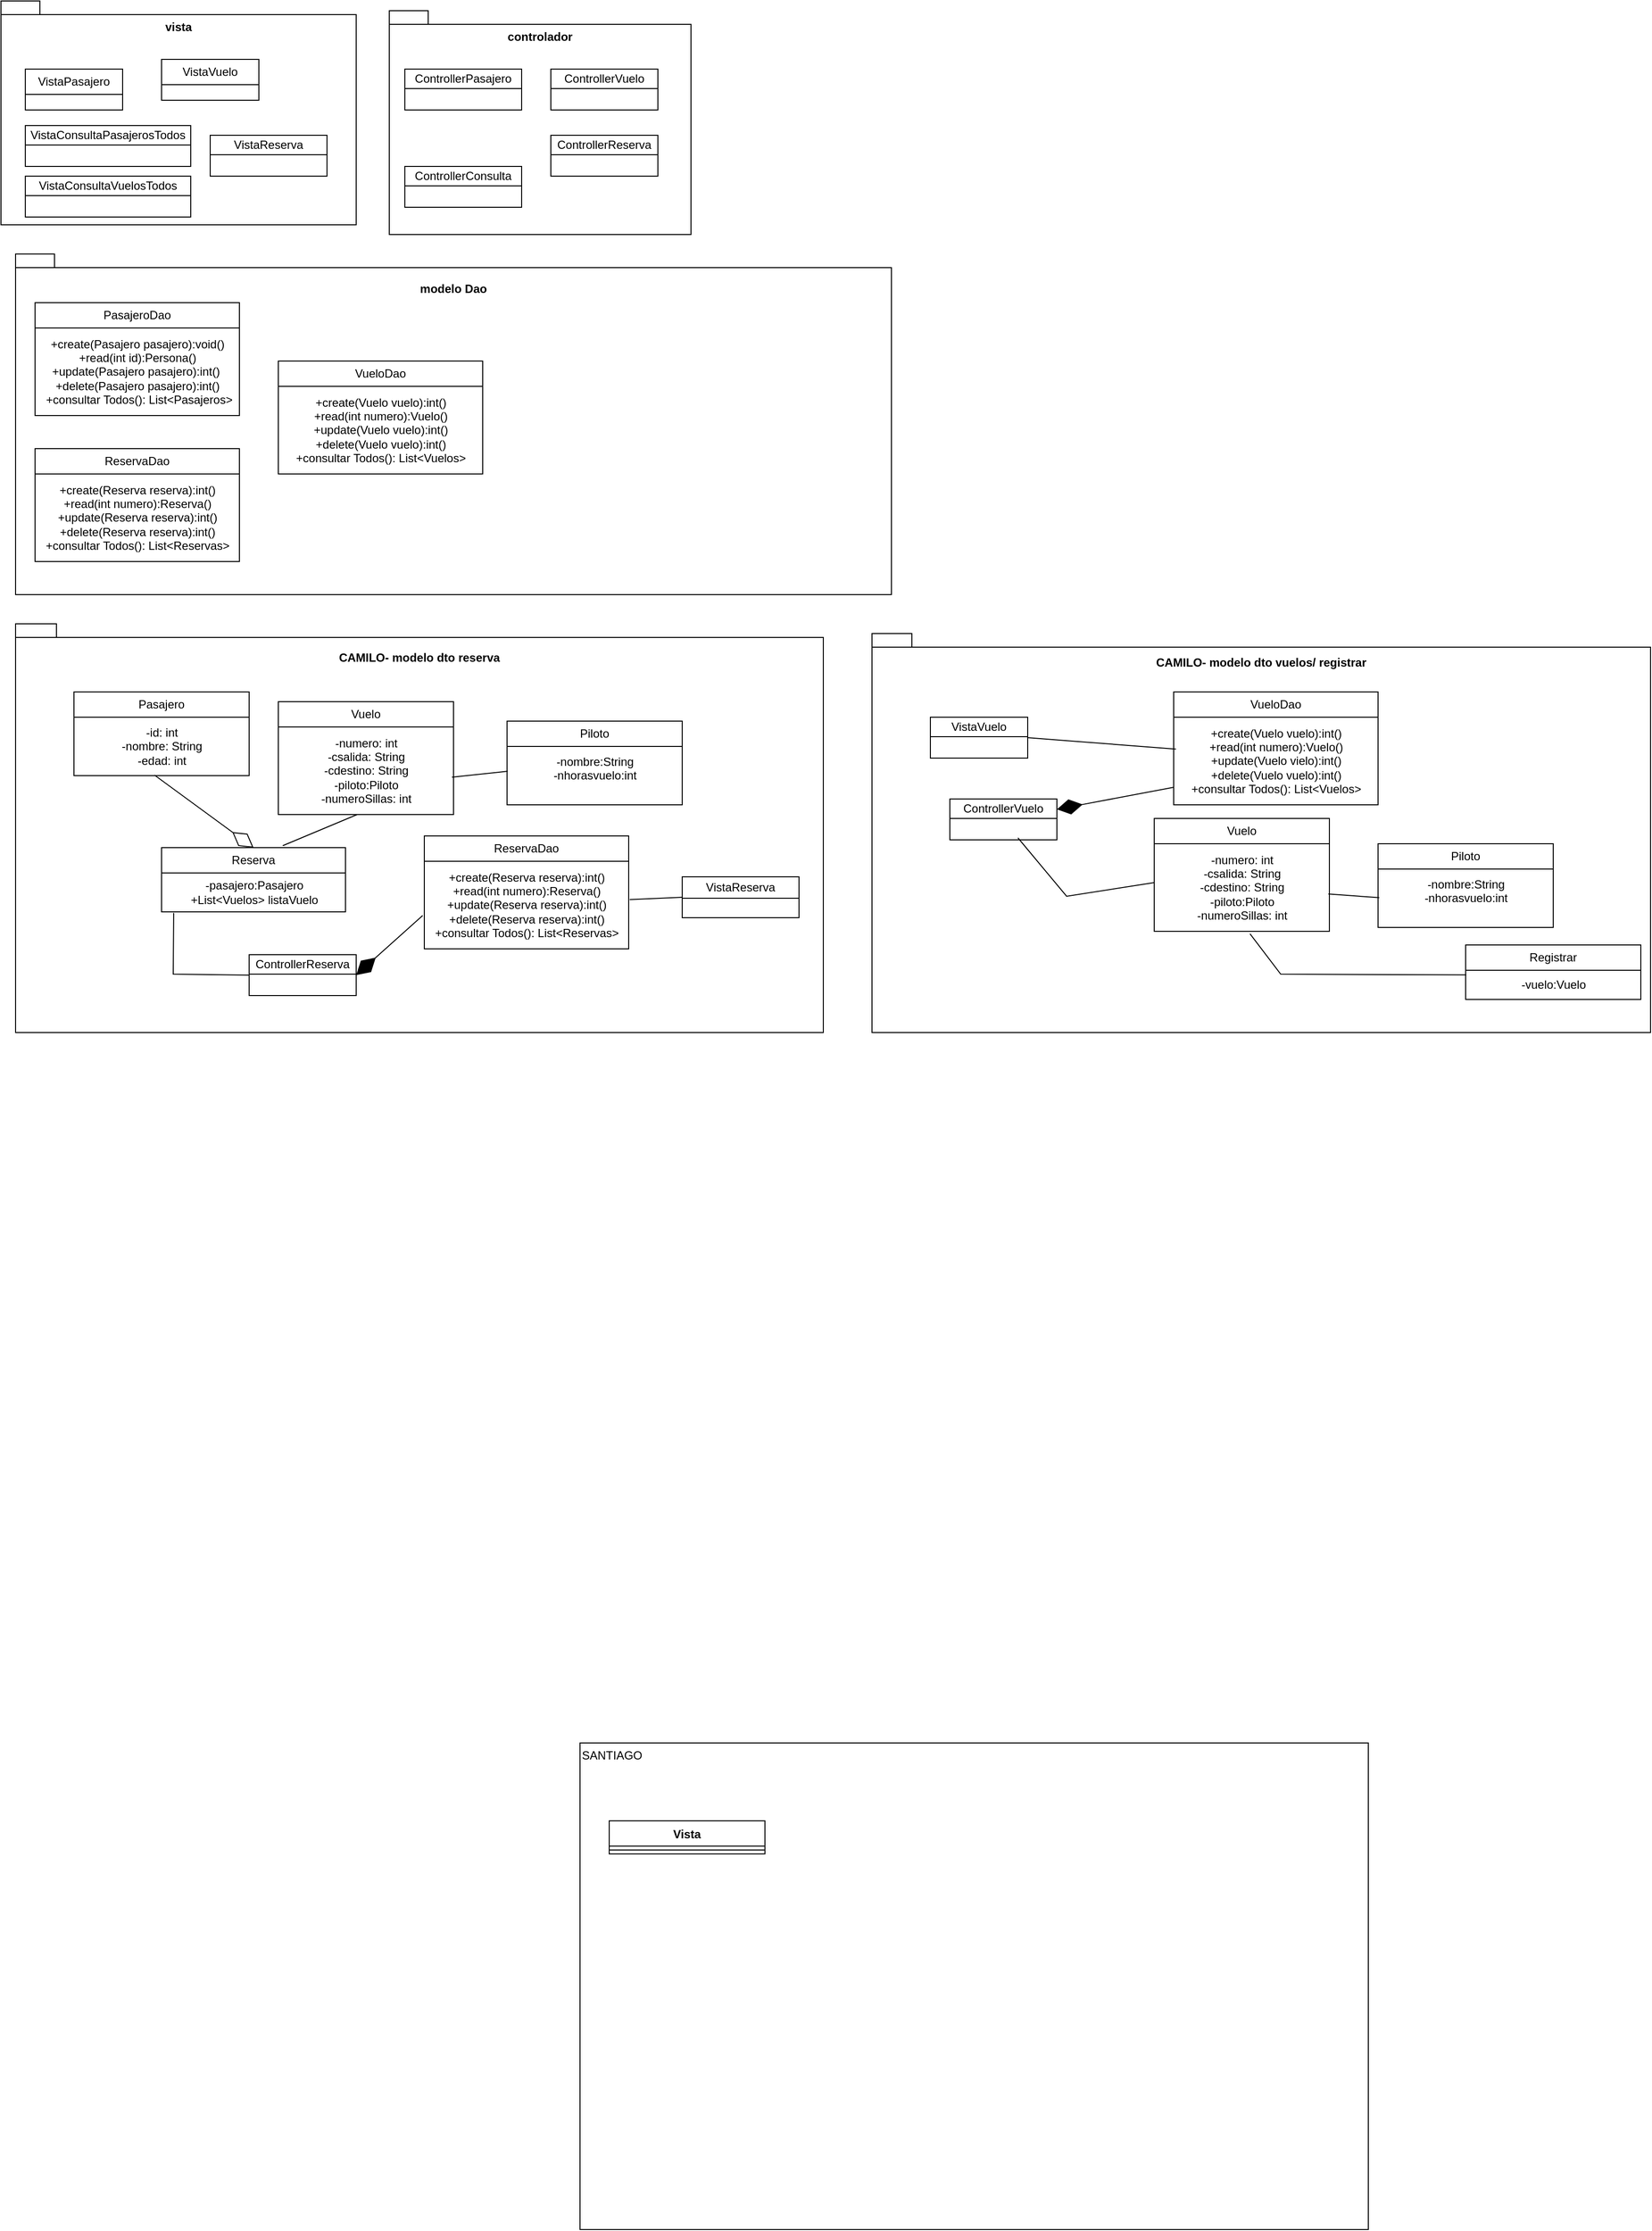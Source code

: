 <mxfile version="24.8.4">
  <diagram name="Página-1" id="D2b43SD90iTzMDB2sd6u">
    <mxGraphModel dx="1750" dy="870" grid="1" gridSize="10" guides="1" tooltips="1" connect="1" arrows="1" fold="1" page="1" pageScale="1" pageWidth="827" pageHeight="1169" background="#ffffff" math="0" shadow="0">
      <root>
        <mxCell id="0" />
        <mxCell id="1" parent="0" />
        <mxCell id="MU1d6jEA0dqG21eY0ADC-1" value="vista&lt;div&gt;&lt;br&gt;&lt;/div&gt;&lt;div&gt;&lt;br&gt;&lt;/div&gt;&lt;div&gt;&lt;br&gt;&lt;/div&gt;&lt;div&gt;&lt;br&gt;&lt;/div&gt;&lt;div&gt;&lt;br&gt;&lt;/div&gt;&lt;div&gt;&lt;br&gt;&lt;/div&gt;&lt;div&gt;&lt;br&gt;&lt;/div&gt;&lt;div&gt;&lt;br&gt;&lt;/div&gt;&lt;div&gt;&lt;br&gt;&lt;/div&gt;&lt;div&gt;&lt;br&gt;&lt;/div&gt;&lt;div&gt;&lt;br&gt;&lt;/div&gt;&lt;div&gt;&lt;br&gt;&lt;/div&gt;&lt;div&gt;&lt;br&gt;&lt;/div&gt;" style="shape=folder;fontStyle=1;spacingTop=10;tabWidth=40;tabHeight=14;tabPosition=left;html=1;whiteSpace=wrap;" parent="1" vertex="1">
          <mxGeometry x="15" width="365" height="230" as="geometry" />
        </mxCell>
        <mxCell id="MU1d6jEA0dqG21eY0ADC-3" value="VistaPasajero" style="swimlane;fontStyle=0;childLayout=stackLayout;horizontal=1;startSize=26;fillColor=none;horizontalStack=0;resizeParent=1;resizeParentMax=0;resizeLast=0;collapsible=1;marginBottom=0;whiteSpace=wrap;html=1;" parent="1" vertex="1">
          <mxGeometry x="40" y="70" width="100" height="42" as="geometry" />
        </mxCell>
        <mxCell id="MU1d6jEA0dqG21eY0ADC-7" value="VistaVuelo" style="swimlane;fontStyle=0;childLayout=stackLayout;horizontal=1;startSize=26;fillColor=none;horizontalStack=0;resizeParent=1;resizeParentMax=0;resizeLast=0;collapsible=1;marginBottom=0;whiteSpace=wrap;html=1;" parent="1" vertex="1">
          <mxGeometry x="180" y="60" width="100" height="42" as="geometry" />
        </mxCell>
        <mxCell id="MU1d6jEA0dqG21eY0ADC-9" style="edgeStyle=orthogonalEdgeStyle;rounded=0;orthogonalLoop=1;jettySize=auto;html=1;exitX=0.5;exitY=1;exitDx=0;exitDy=0;exitPerimeter=0;" parent="1" source="MU1d6jEA0dqG21eY0ADC-1" target="MU1d6jEA0dqG21eY0ADC-1" edge="1">
          <mxGeometry relative="1" as="geometry" />
        </mxCell>
        <mxCell id="MU1d6jEA0dqG21eY0ADC-10" value="controlador&lt;br&gt;&lt;div&gt;&lt;br&gt;&lt;/div&gt;&lt;div&gt;&lt;br&gt;&lt;/div&gt;&lt;div&gt;&lt;br&gt;&lt;/div&gt;&lt;div&gt;&lt;br&gt;&lt;/div&gt;&lt;div&gt;&lt;br&gt;&lt;/div&gt;&lt;div&gt;&lt;br&gt;&lt;/div&gt;&lt;div&gt;&lt;br&gt;&lt;/div&gt;&lt;div&gt;&lt;br&gt;&lt;/div&gt;&lt;div&gt;&lt;br&gt;&lt;/div&gt;&lt;div&gt;&lt;br&gt;&lt;/div&gt;&lt;div&gt;&lt;br&gt;&lt;/div&gt;&lt;div&gt;&lt;br&gt;&lt;/div&gt;&lt;div&gt;&lt;br&gt;&lt;/div&gt;" style="shape=folder;fontStyle=1;spacingTop=10;tabWidth=40;tabHeight=14;tabPosition=left;html=1;whiteSpace=wrap;" parent="1" vertex="1">
          <mxGeometry x="414" y="10" width="310" height="230" as="geometry" />
        </mxCell>
        <mxCell id="MU1d6jEA0dqG21eY0ADC-11" value="ControllerConsulta" style="swimlane;fontStyle=0;childLayout=stackLayout;horizontal=1;startSize=20;fillColor=none;horizontalStack=0;resizeParent=1;resizeParentMax=0;resizeLast=0;collapsible=1;marginBottom=0;whiteSpace=wrap;html=1;" parent="1" vertex="1">
          <mxGeometry x="430" y="170" width="120" height="42" as="geometry" />
        </mxCell>
        <mxCell id="MU1d6jEA0dqG21eY0ADC-13" value="ControllerReserva" style="swimlane;fontStyle=0;childLayout=stackLayout;horizontal=1;startSize=20;fillColor=none;horizontalStack=0;resizeParent=1;resizeParentMax=0;resizeLast=0;collapsible=1;marginBottom=0;whiteSpace=wrap;html=1;" parent="1" vertex="1">
          <mxGeometry x="580" y="138" width="110" height="42" as="geometry" />
        </mxCell>
        <mxCell id="MU1d6jEA0dqG21eY0ADC-14" value="&lt;div&gt;modelo Dao&lt;/div&gt;&lt;div&gt;&lt;br&gt;&lt;/div&gt;&lt;div&gt;&lt;br&gt;&lt;/div&gt;&lt;div&gt;&lt;br&gt;&lt;/div&gt;&lt;div&gt;&lt;br&gt;&lt;/div&gt;&lt;div&gt;&lt;br&gt;&lt;/div&gt;&lt;div&gt;&lt;br&gt;&lt;/div&gt;&lt;div&gt;&lt;br&gt;&lt;/div&gt;&lt;div&gt;&lt;br&gt;&lt;/div&gt;&lt;div&gt;&lt;br&gt;&lt;/div&gt;&lt;div&gt;&lt;br&gt;&lt;/div&gt;&lt;div&gt;&lt;br&gt;&lt;/div&gt;&lt;div&gt;&lt;br&gt;&lt;/div&gt;&lt;div&gt;&lt;br&gt;&lt;/div&gt;&lt;div&gt;&lt;br&gt;&lt;/div&gt;&lt;div&gt;&lt;br&gt;&lt;/div&gt;&lt;div&gt;&lt;br&gt;&lt;/div&gt;&lt;div&gt;&lt;br&gt;&lt;/div&gt;&lt;div&gt;&lt;br&gt;&lt;/div&gt;&lt;div&gt;&lt;br&gt;&lt;/div&gt;&lt;div&gt;&lt;br&gt;&lt;/div&gt;" style="shape=folder;fontStyle=1;spacingTop=10;tabWidth=40;tabHeight=14;tabPosition=left;html=1;whiteSpace=wrap;" parent="1" vertex="1">
          <mxGeometry x="30" y="260" width="900" height="350" as="geometry" />
        </mxCell>
        <mxCell id="MU1d6jEA0dqG21eY0ADC-15" value="PasajeroDao" style="swimlane;fontStyle=0;childLayout=stackLayout;horizontal=1;startSize=26;fillColor=none;horizontalStack=0;resizeParent=1;resizeParentMax=0;resizeLast=0;collapsible=1;marginBottom=0;whiteSpace=wrap;html=1;" parent="1" vertex="1">
          <mxGeometry x="50" y="310" width="210" height="116" as="geometry" />
        </mxCell>
        <mxCell id="MU1d6jEA0dqG21eY0ADC-16" value="+create(Pasajero pasajero):void()&lt;div&gt;&amp;nbsp;+read(int id):Persona()&amp;nbsp;&lt;/div&gt;&lt;div&gt;+update(Pasajero pasajero):int()&amp;nbsp;&lt;/div&gt;&lt;div&gt;+delete(Pasajero pasajero):int()&lt;/div&gt;&lt;div&gt;&amp;nbsp;+consultar Todos(): List&amp;lt;Pasajeros&amp;gt;&lt;/div&gt;" style="text;html=1;align=center;verticalAlign=middle;resizable=0;points=[];autosize=1;strokeColor=none;fillColor=none;" parent="MU1d6jEA0dqG21eY0ADC-15" vertex="1">
          <mxGeometry y="26" width="210" height="90" as="geometry" />
        </mxCell>
        <mxCell id="MU1d6jEA0dqG21eY0ADC-17" value="VueloDao" style="swimlane;fontStyle=0;childLayout=stackLayout;horizontal=1;startSize=26;fillColor=none;horizontalStack=0;resizeParent=1;resizeParentMax=0;resizeLast=0;collapsible=1;marginBottom=0;whiteSpace=wrap;html=1;" parent="1" vertex="1">
          <mxGeometry x="300" y="370" width="210" height="116" as="geometry" />
        </mxCell>
        <mxCell id="MU1d6jEA0dqG21eY0ADC-18" value="&lt;div&gt;+create(Vuelo vuelo):int()&lt;/div&gt;&lt;div&gt;+read(int numero):Vuelo()&lt;/div&gt;&lt;div&gt;+update(Vuelo vuelo):int()&lt;/div&gt;&lt;div&gt;+delete(Vuelo vuelo):int()&lt;/div&gt;&lt;div&gt;+consultar Todos(): List&amp;lt;Vuelos&amp;gt;&lt;/div&gt;" style="text;html=1;align=center;verticalAlign=middle;resizable=0;points=[];autosize=1;strokeColor=none;fillColor=none;" parent="MU1d6jEA0dqG21eY0ADC-17" vertex="1">
          <mxGeometry y="26" width="210" height="90" as="geometry" />
        </mxCell>
        <mxCell id="MU1d6jEA0dqG21eY0ADC-19" value="&lt;div&gt;CAMILO- modelo dto reserva&lt;/div&gt;&lt;div&gt;&lt;br&gt;&lt;/div&gt;&lt;div&gt;&lt;br&gt;&lt;/div&gt;&lt;div&gt;&lt;br&gt;&lt;/div&gt;&lt;div&gt;&lt;br&gt;&lt;/div&gt;&lt;div&gt;&lt;br&gt;&lt;/div&gt;&lt;div&gt;&lt;br&gt;&lt;/div&gt;&lt;div&gt;&lt;br&gt;&lt;/div&gt;&lt;div&gt;&lt;br&gt;&lt;/div&gt;&lt;div&gt;&lt;br&gt;&lt;/div&gt;&lt;div&gt;&lt;br&gt;&lt;/div&gt;&lt;div&gt;&lt;br&gt;&lt;/div&gt;&lt;div&gt;&lt;br&gt;&lt;/div&gt;&lt;div&gt;&lt;br&gt;&lt;/div&gt;&lt;div&gt;&lt;br&gt;&lt;/div&gt;&lt;div&gt;&lt;br&gt;&lt;/div&gt;&lt;div&gt;&lt;br&gt;&lt;/div&gt;&lt;div&gt;&lt;br&gt;&lt;/div&gt;&lt;div&gt;&lt;br&gt;&lt;/div&gt;&lt;div&gt;&lt;br&gt;&lt;/div&gt;&lt;div&gt;&lt;br&gt;&lt;/div&gt;&lt;div&gt;&lt;br&gt;&lt;/div&gt;&lt;div&gt;&lt;br&gt;&lt;/div&gt;&lt;div&gt;&lt;br&gt;&lt;/div&gt;&lt;div&gt;&lt;br&gt;&lt;/div&gt;&lt;div&gt;&lt;br&gt;&lt;/div&gt;" style="shape=folder;fontStyle=1;spacingTop=10;tabWidth=40;tabHeight=14;tabPosition=left;html=1;whiteSpace=wrap;" parent="1" vertex="1">
          <mxGeometry x="30" y="640" width="830" height="420" as="geometry" />
        </mxCell>
        <mxCell id="MU1d6jEA0dqG21eY0ADC-21" value="Pasajero" style="swimlane;fontStyle=0;childLayout=stackLayout;horizontal=1;startSize=26;fillColor=none;horizontalStack=0;resizeParent=1;resizeParentMax=0;resizeLast=0;collapsible=1;marginBottom=0;whiteSpace=wrap;html=1;" parent="1" vertex="1">
          <mxGeometry x="90" y="710" width="180" height="86" as="geometry" />
        </mxCell>
        <mxCell id="MU1d6jEA0dqG21eY0ADC-20" value="-id: int&lt;div&gt;-nombre: String&lt;/div&gt;&lt;div&gt;-edad: int&lt;/div&gt;" style="text;html=1;align=center;verticalAlign=middle;resizable=0;points=[];autosize=1;strokeColor=none;fillColor=none;" parent="MU1d6jEA0dqG21eY0ADC-21" vertex="1">
          <mxGeometry y="26" width="180" height="60" as="geometry" />
        </mxCell>
        <mxCell id="MU1d6jEA0dqG21eY0ADC-22" value="Vuelo" style="swimlane;fontStyle=0;childLayout=stackLayout;horizontal=1;startSize=26;fillColor=none;horizontalStack=0;resizeParent=1;resizeParentMax=0;resizeLast=0;collapsible=1;marginBottom=0;whiteSpace=wrap;html=1;" parent="1" vertex="1">
          <mxGeometry x="300" y="720" width="180" height="116" as="geometry" />
        </mxCell>
        <mxCell id="MU1d6jEA0dqG21eY0ADC-23" value="-numero: int&lt;div&gt;-csalida: String&lt;br&gt;&lt;div&gt;-cdestino: String&lt;/div&gt;&lt;div&gt;&lt;span style=&quot;background-color: initial;&quot;&gt;-piloto:Piloto&lt;/span&gt;&lt;/div&gt;&lt;div&gt;&lt;span style=&quot;background-color: initial;&quot;&gt;-numeroSillas: int&lt;/span&gt;&lt;/div&gt;&lt;/div&gt;" style="text;html=1;align=center;verticalAlign=middle;resizable=0;points=[];autosize=1;strokeColor=none;fillColor=none;" parent="MU1d6jEA0dqG21eY0ADC-22" vertex="1">
          <mxGeometry y="26" width="180" height="90" as="geometry" />
        </mxCell>
        <mxCell id="MU1d6jEA0dqG21eY0ADC-24" value="Reserva" style="swimlane;fontStyle=0;childLayout=stackLayout;horizontal=1;startSize=26;fillColor=none;horizontalStack=0;resizeParent=1;resizeParentMax=0;resizeLast=0;collapsible=1;marginBottom=0;whiteSpace=wrap;html=1;" parent="1" vertex="1">
          <mxGeometry x="180" y="870" width="189" height="66" as="geometry" />
        </mxCell>
        <mxCell id="MU1d6jEA0dqG21eY0ADC-25" value="-pasajero:Pasajero&lt;div&gt;+&lt;span style=&quot;background-color: initial;&quot;&gt;List&amp;lt;Vuelos&amp;gt; listaVuelo&lt;/span&gt;&lt;/div&gt;" style="text;html=1;align=center;verticalAlign=middle;resizable=0;points=[];autosize=1;strokeColor=none;fillColor=none;" parent="MU1d6jEA0dqG21eY0ADC-24" vertex="1">
          <mxGeometry y="26" width="189" height="40" as="geometry" />
        </mxCell>
        <mxCell id="MU1d6jEA0dqG21eY0ADC-27" value="" style="endArrow=diamondThin;endFill=0;endSize=24;html=1;rounded=0;entryX=0.5;entryY=0;entryDx=0;entryDy=0;exitX=0.46;exitY=0.992;exitDx=0;exitDy=0;exitPerimeter=0;" parent="1" source="MU1d6jEA0dqG21eY0ADC-20" target="MU1d6jEA0dqG21eY0ADC-24" edge="1">
          <mxGeometry width="160" relative="1" as="geometry">
            <mxPoint x="190" y="800" as="sourcePoint" />
            <mxPoint x="250" y="840" as="targetPoint" />
          </mxGeometry>
        </mxCell>
        <mxCell id="MU1d6jEA0dqG21eY0ADC-29" value="" style="endArrow=none;html=1;rounded=0;exitX=0.659;exitY=-0.03;exitDx=0;exitDy=0;exitPerimeter=0;entryX=0.45;entryY=1;entryDx=0;entryDy=0;entryPerimeter=0;" parent="1" source="MU1d6jEA0dqG21eY0ADC-24" target="MU1d6jEA0dqG21eY0ADC-23" edge="1">
          <mxGeometry width="50" height="50" relative="1" as="geometry">
            <mxPoint x="350" y="880" as="sourcePoint" />
            <mxPoint x="400" y="830" as="targetPoint" />
          </mxGeometry>
        </mxCell>
        <mxCell id="MU1d6jEA0dqG21eY0ADC-37" value="ControllerPasajero" style="swimlane;fontStyle=0;childLayout=stackLayout;horizontal=1;startSize=20;fillColor=none;horizontalStack=0;resizeParent=1;resizeParentMax=0;resizeLast=0;collapsible=1;marginBottom=0;whiteSpace=wrap;html=1;" parent="1" vertex="1">
          <mxGeometry x="430" y="70" width="120" height="42" as="geometry" />
        </mxCell>
        <mxCell id="MU1d6jEA0dqG21eY0ADC-38" value="VistaConsultaPasajerosTodos" style="swimlane;fontStyle=0;childLayout=stackLayout;horizontal=1;startSize=20;fillColor=none;horizontalStack=0;resizeParent=1;resizeParentMax=0;resizeLast=0;collapsible=1;marginBottom=0;whiteSpace=wrap;html=1;" parent="1" vertex="1">
          <mxGeometry x="40" y="128" width="170" height="42" as="geometry" />
        </mxCell>
        <mxCell id="MU1d6jEA0dqG21eY0ADC-39" value="VistaConsultaVuelosTodos" style="swimlane;fontStyle=0;childLayout=stackLayout;horizontal=1;startSize=20;fillColor=none;horizontalStack=0;resizeParent=1;resizeParentMax=0;resizeLast=0;collapsible=1;marginBottom=0;whiteSpace=wrap;html=1;" parent="1" vertex="1">
          <mxGeometry x="40" y="180" width="170" height="42" as="geometry" />
        </mxCell>
        <mxCell id="wlKA28R3TqyM8i0Oc9jU-1" value="SANTIAGO&lt;div&gt;&lt;br&gt;&lt;/div&gt;&lt;div&gt;&lt;br&gt;&lt;/div&gt;&lt;div&gt;&lt;br&gt;&lt;/div&gt;&lt;div&gt;&lt;br&gt;&lt;/div&gt;&lt;div&gt;&lt;br&gt;&lt;/div&gt;&lt;div&gt;&lt;br&gt;&lt;/div&gt;&lt;div&gt;&lt;br&gt;&lt;/div&gt;&lt;div&gt;&lt;br&gt;&lt;/div&gt;&lt;div&gt;&lt;br&gt;&lt;/div&gt;&lt;div&gt;&lt;br&gt;&lt;/div&gt;&lt;div&gt;&lt;br&gt;&lt;/div&gt;&lt;div&gt;&lt;br&gt;&lt;/div&gt;&lt;div&gt;&lt;br&gt;&lt;/div&gt;&lt;div&gt;&lt;br&gt;&lt;/div&gt;&lt;div&gt;&lt;br&gt;&lt;/div&gt;&lt;div&gt;&lt;br&gt;&lt;/div&gt;&lt;div&gt;&lt;br&gt;&lt;/div&gt;&lt;div&gt;&lt;br&gt;&lt;/div&gt;&lt;div&gt;&lt;br&gt;&lt;/div&gt;&lt;div&gt;&lt;br&gt;&lt;/div&gt;&lt;div&gt;&lt;br&gt;&lt;/div&gt;&lt;div&gt;&lt;br&gt;&lt;/div&gt;&lt;div&gt;&lt;br&gt;&lt;/div&gt;&lt;div&gt;&lt;br&gt;&lt;/div&gt;&lt;div&gt;&lt;br&gt;&lt;/div&gt;&lt;div&gt;&lt;br&gt;&lt;/div&gt;&lt;div&gt;&lt;br&gt;&lt;/div&gt;&lt;div&gt;&lt;br&gt;&lt;/div&gt;&lt;div&gt;&lt;br&gt;&lt;/div&gt;&lt;div&gt;&lt;br&gt;&lt;/div&gt;&lt;div&gt;&lt;br&gt;&lt;/div&gt;&lt;div&gt;&lt;br&gt;&lt;/div&gt;&lt;div&gt;&lt;br&gt;&lt;/div&gt;" style="html=1;whiteSpace=wrap;align=left;" parent="1" vertex="1">
          <mxGeometry x="610" y="1790" width="810" height="500" as="geometry" />
        </mxCell>
        <mxCell id="wlKA28R3TqyM8i0Oc9jU-2" value="Vista" style="swimlane;fontStyle=1;align=center;verticalAlign=top;childLayout=stackLayout;horizontal=1;startSize=26;horizontalStack=0;resizeParent=1;resizeParentMax=0;resizeLast=0;collapsible=1;marginBottom=0;whiteSpace=wrap;html=1;" parent="1" vertex="1">
          <mxGeometry x="640" y="1870" width="160" height="34" as="geometry" />
        </mxCell>
        <mxCell id="wlKA28R3TqyM8i0Oc9jU-4" value="" style="line;strokeWidth=1;fillColor=none;align=left;verticalAlign=middle;spacingTop=-1;spacingLeft=3;spacingRight=3;rotatable=0;labelPosition=right;points=[];portConstraint=eastwest;strokeColor=inherit;" parent="wlKA28R3TqyM8i0Oc9jU-2" vertex="1">
          <mxGeometry y="26" width="160" height="8" as="geometry" />
        </mxCell>
        <mxCell id="HE2f6J4UmbR49Z0aNWVk-1" value="&lt;div&gt;&lt;div&gt;CAMILO- modelo dto vuelos/ registrar&lt;/div&gt;&lt;div&gt;&lt;br&gt;&lt;/div&gt;&lt;div&gt;&lt;br&gt;&lt;/div&gt;&lt;div&gt;&lt;br&gt;&lt;/div&gt;&lt;div&gt;&lt;br&gt;&lt;/div&gt;&lt;div&gt;&lt;br&gt;&lt;/div&gt;&lt;div&gt;&lt;br&gt;&lt;/div&gt;&lt;div&gt;&lt;br&gt;&lt;/div&gt;&lt;div&gt;&lt;br&gt;&lt;/div&gt;&lt;div&gt;&lt;br&gt;&lt;/div&gt;&lt;div&gt;&lt;br&gt;&lt;/div&gt;&lt;div&gt;&lt;br&gt;&lt;/div&gt;&lt;div&gt;&lt;br&gt;&lt;/div&gt;&lt;div&gt;&lt;br&gt;&lt;/div&gt;&lt;div&gt;&lt;br&gt;&lt;/div&gt;&lt;div&gt;&lt;br&gt;&lt;/div&gt;&lt;div&gt;&lt;br&gt;&lt;/div&gt;&lt;div&gt;&lt;br&gt;&lt;/div&gt;&lt;div&gt;&lt;br&gt;&lt;/div&gt;&lt;div&gt;&lt;br&gt;&lt;/div&gt;&lt;div&gt;&lt;br&gt;&lt;/div&gt;&lt;div&gt;&lt;br&gt;&lt;/div&gt;&lt;div&gt;&lt;br&gt;&lt;/div&gt;&lt;div&gt;&lt;br&gt;&lt;/div&gt;&lt;div&gt;&lt;br&gt;&lt;/div&gt;&lt;div&gt;&lt;br&gt;&lt;/div&gt;&lt;/div&gt;" style="shape=folder;fontStyle=1;spacingTop=10;tabWidth=40;tabHeight=14;tabPosition=left;html=1;whiteSpace=wrap;" parent="1" vertex="1">
          <mxGeometry x="910" y="650" width="800" height="410" as="geometry" />
        </mxCell>
        <mxCell id="HE2f6J4UmbR49Z0aNWVk-5" value="VueloDao" style="swimlane;fontStyle=0;childLayout=stackLayout;horizontal=1;startSize=26;fillColor=none;horizontalStack=0;resizeParent=1;resizeParentMax=0;resizeLast=0;collapsible=1;marginBottom=0;whiteSpace=wrap;html=1;" parent="1" vertex="1">
          <mxGeometry x="1220" y="710" width="210" height="116" as="geometry" />
        </mxCell>
        <mxCell id="HE2f6J4UmbR49Z0aNWVk-6" value="&lt;div&gt;+create(Vuelo vuelo):int()&lt;/div&gt;&lt;div&gt;+read(int numero):Vuelo()&lt;/div&gt;&lt;div&gt;+update(Vuelo vielo):int()&lt;/div&gt;&lt;div&gt;+delete(Vuelo vuelo):int()&lt;/div&gt;&lt;div&gt;+consultar Todos(): List&amp;lt;Vuelos&amp;gt;&lt;/div&gt;" style="text;html=1;align=center;verticalAlign=middle;resizable=0;points=[];autosize=1;strokeColor=none;fillColor=none;" parent="HE2f6J4UmbR49Z0aNWVk-5" vertex="1">
          <mxGeometry y="26" width="210" height="90" as="geometry" />
        </mxCell>
        <mxCell id="HE2f6J4UmbR49Z0aNWVk-7" value="Vuelo" style="swimlane;fontStyle=0;childLayout=stackLayout;horizontal=1;startSize=26;fillColor=none;horizontalStack=0;resizeParent=1;resizeParentMax=0;resizeLast=0;collapsible=1;marginBottom=0;whiteSpace=wrap;html=1;" parent="1" vertex="1">
          <mxGeometry x="1200" y="840" width="180" height="116" as="geometry" />
        </mxCell>
        <mxCell id="HE2f6J4UmbR49Z0aNWVk-8" value="-numero: int&lt;div&gt;-csalida: String&lt;br&gt;&lt;div&gt;-cdestino: String&lt;/div&gt;&lt;div&gt;&lt;span style=&quot;background-color: initial;&quot;&gt;-piloto:Piloto&lt;/span&gt;&lt;/div&gt;&lt;div&gt;&lt;span style=&quot;background-color: initial;&quot;&gt;-numeroSillas: int&lt;/span&gt;&lt;/div&gt;&lt;/div&gt;" style="text;html=1;align=center;verticalAlign=middle;resizable=0;points=[];autosize=1;strokeColor=none;fillColor=none;" parent="HE2f6J4UmbR49Z0aNWVk-7" vertex="1">
          <mxGeometry y="26" width="180" height="90" as="geometry" />
        </mxCell>
        <mxCell id="HE2f6J4UmbR49Z0aNWVk-9" value="Registrar" style="swimlane;fontStyle=0;childLayout=stackLayout;horizontal=1;startSize=26;fillColor=none;horizontalStack=0;resizeParent=1;resizeParentMax=0;resizeLast=0;collapsible=1;marginBottom=0;whiteSpace=wrap;html=1;" parent="1" vertex="1">
          <mxGeometry x="1520" y="970" width="180" height="56" as="geometry" />
        </mxCell>
        <mxCell id="HE2f6J4UmbR49Z0aNWVk-10" value="-vuelo:Vuelo" style="text;html=1;align=center;verticalAlign=middle;resizable=0;points=[];autosize=1;strokeColor=none;fillColor=none;" parent="HE2f6J4UmbR49Z0aNWVk-9" vertex="1">
          <mxGeometry y="26" width="180" height="30" as="geometry" />
        </mxCell>
        <mxCell id="HE2f6J4UmbR49Z0aNWVk-12" value="Piloto" style="swimlane;fontStyle=0;childLayout=stackLayout;horizontal=1;startSize=26;fillColor=none;horizontalStack=0;resizeParent=1;resizeParentMax=0;resizeLast=0;collapsible=1;marginBottom=0;whiteSpace=wrap;html=1;" parent="1" vertex="1">
          <mxGeometry x="1430" y="866" width="180" height="86" as="geometry" />
        </mxCell>
        <mxCell id="HE2f6J4UmbR49Z0aNWVk-13" value="-nombre:String&lt;div&gt;-nhorasvuelo:int&lt;div&gt;&lt;br&gt;&lt;/div&gt;&lt;/div&gt;" style="text;html=1;align=center;verticalAlign=middle;resizable=0;points=[];autosize=1;strokeColor=none;fillColor=none;" parent="HE2f6J4UmbR49Z0aNWVk-12" vertex="1">
          <mxGeometry y="26" width="180" height="60" as="geometry" />
        </mxCell>
        <mxCell id="HE2f6J4UmbR49Z0aNWVk-14" value="" style="endArrow=none;html=1;rounded=0;exitX=0.994;exitY=0.574;exitDx=0;exitDy=0;exitPerimeter=0;entryX=0.007;entryY=0.49;entryDx=0;entryDy=0;entryPerimeter=0;" parent="1" source="HE2f6J4UmbR49Z0aNWVk-8" target="HE2f6J4UmbR49Z0aNWVk-13" edge="1">
          <mxGeometry width="50" height="50" relative="1" as="geometry">
            <mxPoint x="1244" y="943" as="sourcePoint" />
            <mxPoint x="1320" y="881" as="targetPoint" />
            <Array as="points" />
          </mxGeometry>
        </mxCell>
        <mxCell id="HE2f6J4UmbR49Z0aNWVk-15" value="Piloto" style="swimlane;fontStyle=0;childLayout=stackLayout;horizontal=1;startSize=26;fillColor=none;horizontalStack=0;resizeParent=1;resizeParentMax=0;resizeLast=0;collapsible=1;marginBottom=0;whiteSpace=wrap;html=1;" parent="1" vertex="1">
          <mxGeometry x="535" y="740" width="180" height="86" as="geometry" />
        </mxCell>
        <mxCell id="HE2f6J4UmbR49Z0aNWVk-16" value="-nombre:String&lt;div&gt;-nhorasvuelo:int&lt;div&gt;&lt;br&gt;&lt;/div&gt;&lt;/div&gt;" style="text;html=1;align=center;verticalAlign=middle;resizable=0;points=[];autosize=1;strokeColor=none;fillColor=none;" parent="HE2f6J4UmbR49Z0aNWVk-15" vertex="1">
          <mxGeometry y="26" width="180" height="60" as="geometry" />
        </mxCell>
        <mxCell id="HE2f6J4UmbR49Z0aNWVk-17" value="" style="endArrow=none;html=1;rounded=0;exitX=0.991;exitY=0.573;exitDx=0;exitDy=0;exitPerimeter=0;entryX=0.004;entryY=0.425;entryDx=0;entryDy=0;entryPerimeter=0;" parent="1" source="MU1d6jEA0dqG21eY0ADC-23" target="HE2f6J4UmbR49Z0aNWVk-16" edge="1">
          <mxGeometry width="50" height="50" relative="1" as="geometry">
            <mxPoint x="315" y="878" as="sourcePoint" />
            <mxPoint x="391" y="846" as="targetPoint" />
          </mxGeometry>
        </mxCell>
        <mxCell id="HE2f6J4UmbR49Z0aNWVk-18" value="" style="endArrow=none;html=1;rounded=0;exitX=0.547;exitY=1.029;exitDx=0;exitDy=0;exitPerimeter=0;entryX=0.004;entryY=0.16;entryDx=0;entryDy=0;entryPerimeter=0;" parent="1" source="HE2f6J4UmbR49Z0aNWVk-8" target="HE2f6J4UmbR49Z0aNWVk-10" edge="1">
          <mxGeometry width="50" height="50" relative="1" as="geometry">
            <mxPoint x="1439" y="838" as="sourcePoint" />
            <mxPoint x="1499" y="847" as="targetPoint" />
            <Array as="points">
              <mxPoint x="1330" y="1000" />
            </Array>
          </mxGeometry>
        </mxCell>
        <mxCell id="HE2f6J4UmbR49Z0aNWVk-19" value="ControllerVuelo" style="swimlane;fontStyle=0;childLayout=stackLayout;horizontal=1;startSize=20;fillColor=none;horizontalStack=0;resizeParent=1;resizeParentMax=0;resizeLast=0;collapsible=1;marginBottom=0;whiteSpace=wrap;html=1;" parent="1" vertex="1">
          <mxGeometry x="990" y="820" width="110" height="42" as="geometry" />
        </mxCell>
        <mxCell id="HE2f6J4UmbR49Z0aNWVk-20" value="VistaVuelo" style="swimlane;fontStyle=0;childLayout=stackLayout;horizontal=1;startSize=20;fillColor=none;horizontalStack=0;resizeParent=1;resizeParentMax=0;resizeLast=0;collapsible=1;marginBottom=0;whiteSpace=wrap;html=1;" parent="1" vertex="1">
          <mxGeometry x="970" y="736" width="100" height="42" as="geometry" />
        </mxCell>
        <mxCell id="HE2f6J4UmbR49Z0aNWVk-21" value="" style="endArrow=diamondThin;endFill=1;endSize=24;html=1;rounded=0;exitX=0;exitY=0.8;exitDx=0;exitDy=0;exitPerimeter=0;" parent="1" source="HE2f6J4UmbR49Z0aNWVk-6" target="HE2f6J4UmbR49Z0aNWVk-19" edge="1">
          <mxGeometry width="160" relative="1" as="geometry">
            <mxPoint x="1160" y="890" as="sourcePoint" />
            <mxPoint x="1320" y="890" as="targetPoint" />
          </mxGeometry>
        </mxCell>
        <mxCell id="HE2f6J4UmbR49Z0aNWVk-22" value="" style="endArrow=none;html=1;rounded=0;entryX=-0.002;entryY=0.444;entryDx=0;entryDy=0;entryPerimeter=0;" parent="1" target="HE2f6J4UmbR49Z0aNWVk-8" edge="1">
          <mxGeometry width="50" height="50" relative="1" as="geometry">
            <mxPoint x="1060" y="860" as="sourcePoint" />
            <mxPoint x="1499" y="847" as="targetPoint" />
            <Array as="points">
              <mxPoint x="1110" y="920" />
            </Array>
          </mxGeometry>
        </mxCell>
        <mxCell id="HE2f6J4UmbR49Z0aNWVk-23" value="" style="endArrow=none;html=1;rounded=0;exitX=1;exitY=0.5;exitDx=0;exitDy=0;entryX=0.011;entryY=0.364;entryDx=0;entryDy=0;entryPerimeter=0;" parent="1" source="HE2f6J4UmbR49Z0aNWVk-20" target="HE2f6J4UmbR49Z0aNWVk-6" edge="1">
          <mxGeometry width="50" height="50" relative="1" as="geometry">
            <mxPoint x="1170" y="961" as="sourcePoint" />
            <mxPoint x="1260" y="826" as="targetPoint" />
            <Array as="points" />
          </mxGeometry>
        </mxCell>
        <mxCell id="HE2f6J4UmbR49Z0aNWVk-26" value="ControllerVuelo" style="swimlane;fontStyle=0;childLayout=stackLayout;horizontal=1;startSize=20;fillColor=none;horizontalStack=0;resizeParent=1;resizeParentMax=0;resizeLast=0;collapsible=1;marginBottom=0;whiteSpace=wrap;html=1;" parent="1" vertex="1">
          <mxGeometry x="580" y="70" width="110" height="42" as="geometry" />
        </mxCell>
        <mxCell id="HE2f6J4UmbR49Z0aNWVk-27" value="VistaReserva" style="swimlane;fontStyle=0;childLayout=stackLayout;horizontal=1;startSize=20;fillColor=none;horizontalStack=0;resizeParent=1;resizeParentMax=0;resizeLast=0;collapsible=1;marginBottom=0;whiteSpace=wrap;html=1;" parent="1" vertex="1">
          <mxGeometry x="230" y="138" width="120" height="42" as="geometry" />
        </mxCell>
        <mxCell id="HE2f6J4UmbR49Z0aNWVk-28" value="ReservaDao" style="swimlane;fontStyle=0;childLayout=stackLayout;horizontal=1;startSize=26;fillColor=none;horizontalStack=0;resizeParent=1;resizeParentMax=0;resizeLast=0;collapsible=1;marginBottom=0;whiteSpace=wrap;html=1;" parent="1" vertex="1">
          <mxGeometry x="50" y="460" width="210" height="116" as="geometry" />
        </mxCell>
        <mxCell id="HE2f6J4UmbR49Z0aNWVk-29" value="&lt;div&gt;+create(Reserva reserva):int()&lt;/div&gt;&lt;div&gt;+read(int numero):Reserva()&lt;/div&gt;&lt;div&gt;+update(Reserva reserva):int()&lt;/div&gt;&lt;div&gt;+delete(Reserva reserva):int()&lt;/div&gt;&lt;div&gt;+consultar Todos(): List&amp;lt;Reservas&amp;gt;&lt;/div&gt;" style="text;html=1;align=center;verticalAlign=middle;resizable=0;points=[];autosize=1;strokeColor=none;fillColor=none;" parent="HE2f6J4UmbR49Z0aNWVk-28" vertex="1">
          <mxGeometry y="26" width="210" height="90" as="geometry" />
        </mxCell>
        <mxCell id="HE2f6J4UmbR49Z0aNWVk-31" value="ControllerReserva" style="swimlane;fontStyle=0;childLayout=stackLayout;horizontal=1;startSize=20;fillColor=none;horizontalStack=0;resizeParent=1;resizeParentMax=0;resizeLast=0;collapsible=1;marginBottom=0;whiteSpace=wrap;html=1;" parent="1" vertex="1">
          <mxGeometry x="270" y="980" width="110" height="42" as="geometry" />
        </mxCell>
        <mxCell id="HE2f6J4UmbR49Z0aNWVk-32" value="VistaReserva" style="swimlane;fontStyle=0;childLayout=stackLayout;horizontal=1;startSize=22;fillColor=none;horizontalStack=0;resizeParent=1;resizeParentMax=0;resizeLast=0;collapsible=1;marginBottom=0;whiteSpace=wrap;html=1;" parent="1" vertex="1">
          <mxGeometry x="715" y="900" width="120" height="42" as="geometry" />
        </mxCell>
        <mxCell id="HE2f6J4UmbR49Z0aNWVk-33" value="ReservaDao" style="swimlane;fontStyle=0;childLayout=stackLayout;horizontal=1;startSize=26;fillColor=none;horizontalStack=0;resizeParent=1;resizeParentMax=0;resizeLast=0;collapsible=1;marginBottom=0;whiteSpace=wrap;html=1;" parent="1" vertex="1">
          <mxGeometry x="450" y="858" width="210" height="116" as="geometry" />
        </mxCell>
        <mxCell id="HE2f6J4UmbR49Z0aNWVk-34" value="&lt;div&gt;+create(Reserva reserva):int()&lt;/div&gt;&lt;div&gt;+read(int numero):Reserva()&lt;/div&gt;&lt;div&gt;+update(Reserva reserva):int()&lt;/div&gt;&lt;div&gt;+delete(Reserva reserva):int()&lt;/div&gt;&lt;div&gt;+consultar Todos(): List&amp;lt;Reservas&amp;gt;&lt;/div&gt;" style="text;html=1;align=center;verticalAlign=middle;resizable=0;points=[];autosize=1;strokeColor=none;fillColor=none;" parent="HE2f6J4UmbR49Z0aNWVk-33" vertex="1">
          <mxGeometry y="26" width="210" height="90" as="geometry" />
        </mxCell>
        <mxCell id="HE2f6J4UmbR49Z0aNWVk-35" value="" style="endArrow=none;html=1;rounded=0;exitX=1.005;exitY=0.438;exitDx=0;exitDy=0;entryX=0;entryY=0.5;entryDx=0;entryDy=0;exitPerimeter=0;" parent="1" source="HE2f6J4UmbR49Z0aNWVk-34" target="HE2f6J4UmbR49Z0aNWVk-32" edge="1">
          <mxGeometry width="50" height="50" relative="1" as="geometry">
            <mxPoint x="1170" y="831" as="sourcePoint" />
            <mxPoint x="1322" y="849" as="targetPoint" />
            <Array as="points" />
          </mxGeometry>
        </mxCell>
        <mxCell id="HE2f6J4UmbR49Z0aNWVk-36" value="" style="endArrow=none;html=1;rounded=0;entryX=0;entryY=0.5;entryDx=0;entryDy=0;exitX=0.066;exitY=1.027;exitDx=0;exitDy=0;exitPerimeter=0;" parent="1" source="MU1d6jEA0dqG21eY0ADC-25" target="HE2f6J4UmbR49Z0aNWVk-31" edge="1">
          <mxGeometry width="50" height="50" relative="1" as="geometry">
            <mxPoint x="1160" y="940" as="sourcePoint" />
            <mxPoint x="1300" y="986" as="targetPoint" />
            <Array as="points">
              <mxPoint x="192" y="1000" />
            </Array>
          </mxGeometry>
        </mxCell>
        <mxCell id="HE2f6J4UmbR49Z0aNWVk-37" value="" style="endArrow=diamondThin;endFill=1;endSize=24;html=1;rounded=0;exitX=-0.008;exitY=0.62;exitDx=0;exitDy=0;exitPerimeter=0;entryX=1;entryY=0.5;entryDx=0;entryDy=0;" parent="1" source="HE2f6J4UmbR49Z0aNWVk-34" target="HE2f6J4UmbR49Z0aNWVk-31" edge="1">
          <mxGeometry width="160" relative="1" as="geometry">
            <mxPoint x="820" y="920" as="sourcePoint" />
            <mxPoint x="390" y="1000" as="targetPoint" />
          </mxGeometry>
        </mxCell>
      </root>
    </mxGraphModel>
  </diagram>
</mxfile>
